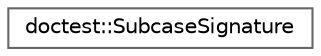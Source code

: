 digraph "Gráfico de Hierarquia de Classes"
{
 // LATEX_PDF_SIZE
  bgcolor="transparent";
  edge [fontname=Helvetica,fontsize=10,labelfontname=Helvetica,labelfontsize=10];
  node [fontname=Helvetica,fontsize=10,shape=box,height=0.2,width=0.4];
  rankdir="LR";
  Node0 [id="Node000000",label="doctest::SubcaseSignature",height=0.2,width=0.4,color="grey40", fillcolor="white", style="filled",URL="$structdoctest_1_1SubcaseSignature.html",tooltip=" "];
}
